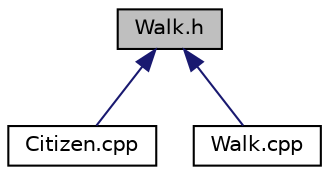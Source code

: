 digraph "Walk.h"
{
 // LATEX_PDF_SIZE
  edge [fontname="Helvetica",fontsize="10",labelfontname="Helvetica",labelfontsize="10"];
  node [fontname="Helvetica",fontsize="10",shape=record];
  Node1 [label="Walk.h",height=0.2,width=0.4,color="black", fillcolor="grey75", style="filled", fontcolor="black",tooltip="Declaration of the Walk class."];
  Node1 -> Node2 [dir="back",color="midnightblue",fontsize="10",style="solid"];
  Node2 [label="Citizen.cpp",height=0.2,width=0.4,color="black", fillcolor="white", style="filled",URL="$Citizen_8cpp.html",tooltip=" "];
  Node1 -> Node3 [dir="back",color="midnightblue",fontsize="10",style="solid"];
  Node3 [label="Walk.cpp",height=0.2,width=0.4,color="black", fillcolor="white", style="filled",URL="$Walk_8cpp.html",tooltip=" "];
}
